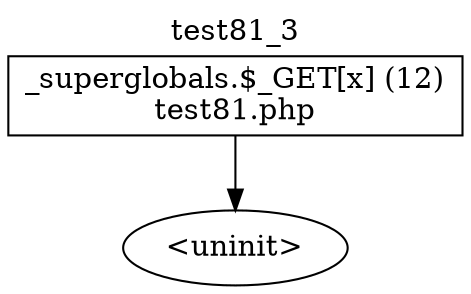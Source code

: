 digraph cfg {
  label="test81_3";
  labelloc=t;
  n1 [shape=box, label="_superglobals.$_GET[x] (12)\ntest81.php"];
  n2 [shape=ellipse, label="<uninit>"];
  n1 -> n2;
}
